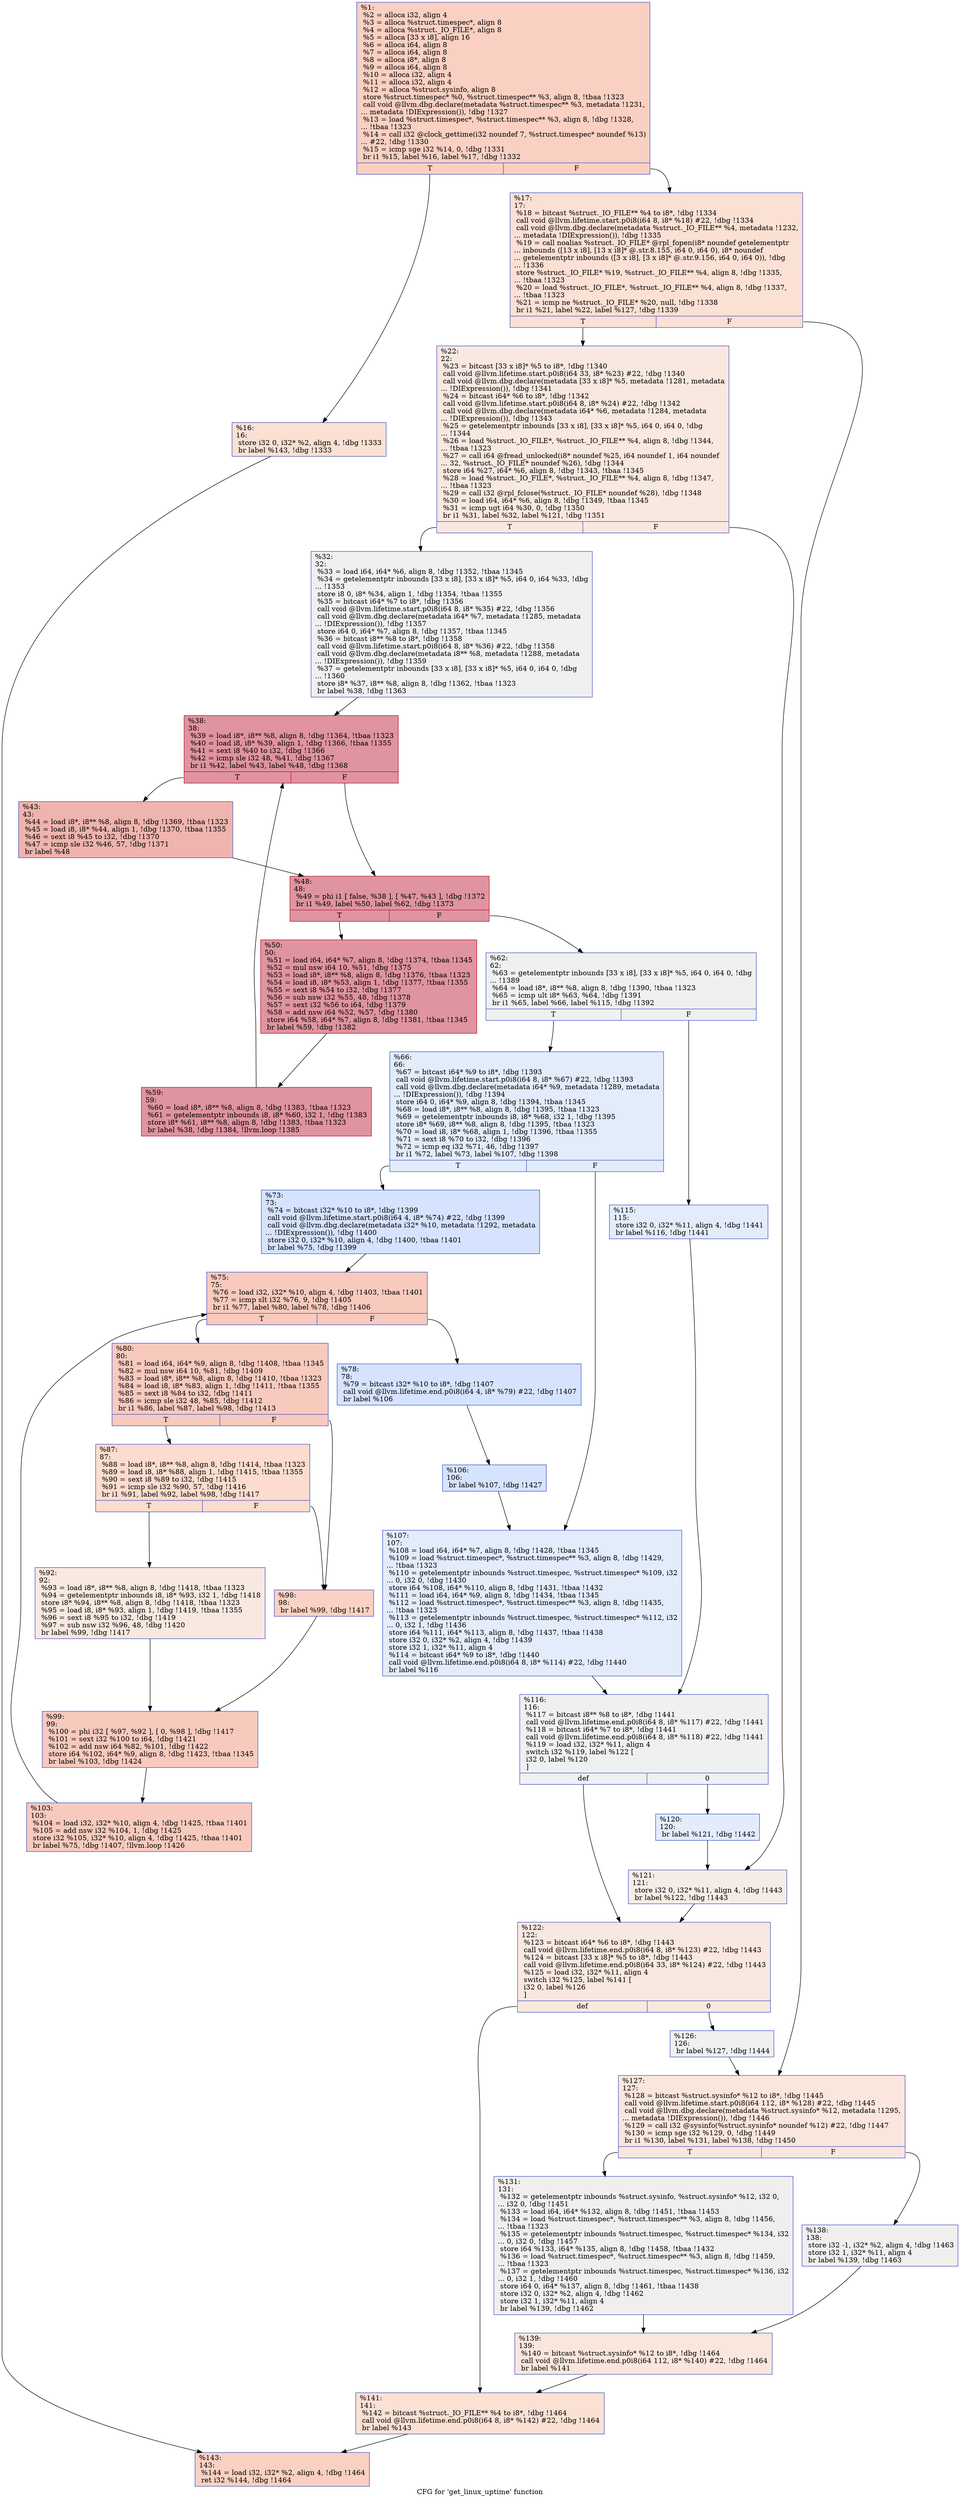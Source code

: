 digraph "CFG for 'get_linux_uptime' function" {
	label="CFG for 'get_linux_uptime' function";

	Node0x12a80d0 [shape=record,color="#3d50c3ff", style=filled, fillcolor="#f3947570",label="{%1:\l  %2 = alloca i32, align 4\l  %3 = alloca %struct.timespec*, align 8\l  %4 = alloca %struct._IO_FILE*, align 8\l  %5 = alloca [33 x i8], align 16\l  %6 = alloca i64, align 8\l  %7 = alloca i64, align 8\l  %8 = alloca i8*, align 8\l  %9 = alloca i64, align 8\l  %10 = alloca i32, align 4\l  %11 = alloca i32, align 4\l  %12 = alloca %struct.sysinfo, align 8\l  store %struct.timespec* %0, %struct.timespec** %3, align 8, !tbaa !1323\l  call void @llvm.dbg.declare(metadata %struct.timespec** %3, metadata !1231,\l... metadata !DIExpression()), !dbg !1327\l  %13 = load %struct.timespec*, %struct.timespec** %3, align 8, !dbg !1328,\l... !tbaa !1323\l  %14 = call i32 @clock_gettime(i32 noundef 7, %struct.timespec* noundef %13)\l... #22, !dbg !1330\l  %15 = icmp sge i32 %14, 0, !dbg !1331\l  br i1 %15, label %16, label %17, !dbg !1332\l|{<s0>T|<s1>F}}"];
	Node0x12a80d0:s0 -> Node0x12a8240;
	Node0x12a80d0:s1 -> Node0x12a8290;
	Node0x12a8240 [shape=record,color="#3d50c3ff", style=filled, fillcolor="#f7b99e70",label="{%16:\l16:                                               \l  store i32 0, i32* %2, align 4, !dbg !1333\l  br label %143, !dbg !1333\l}"];
	Node0x12a8240 -> Node0x12a8c90;
	Node0x12a8290 [shape=record,color="#3d50c3ff", style=filled, fillcolor="#f7b99e70",label="{%17:\l17:                                               \l  %18 = bitcast %struct._IO_FILE** %4 to i8*, !dbg !1334\l  call void @llvm.lifetime.start.p0i8(i64 8, i8* %18) #22, !dbg !1334\l  call void @llvm.dbg.declare(metadata %struct._IO_FILE** %4, metadata !1232,\l... metadata !DIExpression()), !dbg !1335\l  %19 = call noalias %struct._IO_FILE* @rpl_fopen(i8* noundef getelementptr\l... inbounds ([13 x i8], [13 x i8]* @.str.8.155, i64 0, i64 0), i8* noundef\l... getelementptr inbounds ([3 x i8], [3 x i8]* @.str.9.156, i64 0, i64 0)), !dbg\l... !1336\l  store %struct._IO_FILE* %19, %struct._IO_FILE** %4, align 8, !dbg !1335,\l... !tbaa !1323\l  %20 = load %struct._IO_FILE*, %struct._IO_FILE** %4, align 8, !dbg !1337,\l... !tbaa !1323\l  %21 = icmp ne %struct._IO_FILE* %20, null, !dbg !1338\l  br i1 %21, label %22, label %127, !dbg !1339\l|{<s0>T|<s1>F}}"];
	Node0x12a8290:s0 -> Node0x12a82e0;
	Node0x12a8290:s1 -> Node0x12a8b00;
	Node0x12a82e0 [shape=record,color="#3d50c3ff", style=filled, fillcolor="#f1ccb870",label="{%22:\l22:                                               \l  %23 = bitcast [33 x i8]* %5 to i8*, !dbg !1340\l  call void @llvm.lifetime.start.p0i8(i64 33, i8* %23) #22, !dbg !1340\l  call void @llvm.dbg.declare(metadata [33 x i8]* %5, metadata !1281, metadata\l... !DIExpression()), !dbg !1341\l  %24 = bitcast i64* %6 to i8*, !dbg !1342\l  call void @llvm.lifetime.start.p0i8(i64 8, i8* %24) #22, !dbg !1342\l  call void @llvm.dbg.declare(metadata i64* %6, metadata !1284, metadata\l... !DIExpression()), !dbg !1343\l  %25 = getelementptr inbounds [33 x i8], [33 x i8]* %5, i64 0, i64 0, !dbg\l... !1344\l  %26 = load %struct._IO_FILE*, %struct._IO_FILE** %4, align 8, !dbg !1344,\l... !tbaa !1323\l  %27 = call i64 @fread_unlocked(i8* noundef %25, i64 noundef 1, i64 noundef\l... 32, %struct._IO_FILE* noundef %26), !dbg !1344\l  store i64 %27, i64* %6, align 8, !dbg !1343, !tbaa !1345\l  %28 = load %struct._IO_FILE*, %struct._IO_FILE** %4, align 8, !dbg !1347,\l... !tbaa !1323\l  %29 = call i32 @rpl_fclose(%struct._IO_FILE* noundef %28), !dbg !1348\l  %30 = load i64, i64* %6, align 8, !dbg !1349, !tbaa !1345\l  %31 = icmp ugt i64 %30, 0, !dbg !1350\l  br i1 %31, label %32, label %121, !dbg !1351\l|{<s0>T|<s1>F}}"];
	Node0x12a82e0:s0 -> Node0x12a8330;
	Node0x12a82e0:s1 -> Node0x12a8a10;
	Node0x12a8330 [shape=record,color="#3d50c3ff", style=filled, fillcolor="#dbdcde70",label="{%32:\l32:                                               \l  %33 = load i64, i64* %6, align 8, !dbg !1352, !tbaa !1345\l  %34 = getelementptr inbounds [33 x i8], [33 x i8]* %5, i64 0, i64 %33, !dbg\l... !1353\l  store i8 0, i8* %34, align 1, !dbg !1354, !tbaa !1355\l  %35 = bitcast i64* %7 to i8*, !dbg !1356\l  call void @llvm.lifetime.start.p0i8(i64 8, i8* %35) #22, !dbg !1356\l  call void @llvm.dbg.declare(metadata i64* %7, metadata !1285, metadata\l... !DIExpression()), !dbg !1357\l  store i64 0, i64* %7, align 8, !dbg !1357, !tbaa !1345\l  %36 = bitcast i8** %8 to i8*, !dbg !1358\l  call void @llvm.lifetime.start.p0i8(i64 8, i8* %36) #22, !dbg !1358\l  call void @llvm.dbg.declare(metadata i8** %8, metadata !1288, metadata\l... !DIExpression()), !dbg !1359\l  %37 = getelementptr inbounds [33 x i8], [33 x i8]* %5, i64 0, i64 0, !dbg\l... !1360\l  store i8* %37, i8** %8, align 8, !dbg !1362, !tbaa !1323\l  br label %38, !dbg !1363\l}"];
	Node0x12a8330 -> Node0x12a8380;
	Node0x12a8380 [shape=record,color="#b70d28ff", style=filled, fillcolor="#b70d2870",label="{%38:\l38:                                               \l  %39 = load i8*, i8** %8, align 8, !dbg !1364, !tbaa !1323\l  %40 = load i8, i8* %39, align 1, !dbg !1366, !tbaa !1355\l  %41 = sext i8 %40 to i32, !dbg !1366\l  %42 = icmp sle i32 48, %41, !dbg !1367\l  br i1 %42, label %43, label %48, !dbg !1368\l|{<s0>T|<s1>F}}"];
	Node0x12a8380:s0 -> Node0x12a83d0;
	Node0x12a8380:s1 -> Node0x12a8420;
	Node0x12a83d0 [shape=record,color="#3d50c3ff", style=filled, fillcolor="#d8564670",label="{%43:\l43:                                               \l  %44 = load i8*, i8** %8, align 8, !dbg !1369, !tbaa !1323\l  %45 = load i8, i8* %44, align 1, !dbg !1370, !tbaa !1355\l  %46 = sext i8 %45 to i32, !dbg !1370\l  %47 = icmp sle i32 %46, 57, !dbg !1371\l  br label %48\l}"];
	Node0x12a83d0 -> Node0x12a8420;
	Node0x12a8420 [shape=record,color="#b70d28ff", style=filled, fillcolor="#b70d2870",label="{%48:\l48:                                               \l  %49 = phi i1 [ false, %38 ], [ %47, %43 ], !dbg !1372\l  br i1 %49, label %50, label %62, !dbg !1373\l|{<s0>T|<s1>F}}"];
	Node0x12a8420:s0 -> Node0x12a8470;
	Node0x12a8420:s1 -> Node0x12a8510;
	Node0x12a8470 [shape=record,color="#b70d28ff", style=filled, fillcolor="#b70d2870",label="{%50:\l50:                                               \l  %51 = load i64, i64* %7, align 8, !dbg !1374, !tbaa !1345\l  %52 = mul nsw i64 10, %51, !dbg !1375\l  %53 = load i8*, i8** %8, align 8, !dbg !1376, !tbaa !1323\l  %54 = load i8, i8* %53, align 1, !dbg !1377, !tbaa !1355\l  %55 = sext i8 %54 to i32, !dbg !1377\l  %56 = sub nsw i32 %55, 48, !dbg !1378\l  %57 = sext i32 %56 to i64, !dbg !1379\l  %58 = add nsw i64 %52, %57, !dbg !1380\l  store i64 %58, i64* %7, align 8, !dbg !1381, !tbaa !1345\l  br label %59, !dbg !1382\l}"];
	Node0x12a8470 -> Node0x12a84c0;
	Node0x12a84c0 [shape=record,color="#b70d28ff", style=filled, fillcolor="#b70d2870",label="{%59:\l59:                                               \l  %60 = load i8*, i8** %8, align 8, !dbg !1383, !tbaa !1323\l  %61 = getelementptr inbounds i8, i8* %60, i32 1, !dbg !1383\l  store i8* %61, i8** %8, align 8, !dbg !1383, !tbaa !1323\l  br label %38, !dbg !1384, !llvm.loop !1385\l}"];
	Node0x12a84c0 -> Node0x12a8380;
	Node0x12a8510 [shape=record,color="#3d50c3ff", style=filled, fillcolor="#dbdcde70",label="{%62:\l62:                                               \l  %63 = getelementptr inbounds [33 x i8], [33 x i8]* %5, i64 0, i64 0, !dbg\l... !1389\l  %64 = load i8*, i8** %8, align 8, !dbg !1390, !tbaa !1323\l  %65 = icmp ult i8* %63, %64, !dbg !1391\l  br i1 %65, label %66, label %115, !dbg !1392\l|{<s0>T|<s1>F}}"];
	Node0x12a8510:s0 -> Node0x12a8560;
	Node0x12a8510:s1 -> Node0x12a8920;
	Node0x12a8560 [shape=record,color="#3d50c3ff", style=filled, fillcolor="#bfd3f670",label="{%66:\l66:                                               \l  %67 = bitcast i64* %9 to i8*, !dbg !1393\l  call void @llvm.lifetime.start.p0i8(i64 8, i8* %67) #22, !dbg !1393\l  call void @llvm.dbg.declare(metadata i64* %9, metadata !1289, metadata\l... !DIExpression()), !dbg !1394\l  store i64 0, i64* %9, align 8, !dbg !1394, !tbaa !1345\l  %68 = load i8*, i8** %8, align 8, !dbg !1395, !tbaa !1323\l  %69 = getelementptr inbounds i8, i8* %68, i32 1, !dbg !1395\l  store i8* %69, i8** %8, align 8, !dbg !1395, !tbaa !1323\l  %70 = load i8, i8* %68, align 1, !dbg !1396, !tbaa !1355\l  %71 = sext i8 %70 to i32, !dbg !1396\l  %72 = icmp eq i32 %71, 46, !dbg !1397\l  br i1 %72, label %73, label %107, !dbg !1398\l|{<s0>T|<s1>F}}"];
	Node0x12a8560:s0 -> Node0x12a85b0;
	Node0x12a8560:s1 -> Node0x12a88d0;
	Node0x12a85b0 [shape=record,color="#3d50c3ff", style=filled, fillcolor="#a1c0ff70",label="{%73:\l73:                                               \l  %74 = bitcast i32* %10 to i8*, !dbg !1399\l  call void @llvm.lifetime.start.p0i8(i64 4, i8* %74) #22, !dbg !1399\l  call void @llvm.dbg.declare(metadata i32* %10, metadata !1292, metadata\l... !DIExpression()), !dbg !1400\l  store i32 0, i32* %10, align 4, !dbg !1400, !tbaa !1401\l  br label %75, !dbg !1399\l}"];
	Node0x12a85b0 -> Node0x12a8600;
	Node0x12a8600 [shape=record,color="#3d50c3ff", style=filled, fillcolor="#ef886b70",label="{%75:\l75:                                               \l  %76 = load i32, i32* %10, align 4, !dbg !1403, !tbaa !1401\l  %77 = icmp slt i32 %76, 9, !dbg !1405\l  br i1 %77, label %80, label %78, !dbg !1406\l|{<s0>T|<s1>F}}"];
	Node0x12a8600:s0 -> Node0x12a86a0;
	Node0x12a8600:s1 -> Node0x12a8650;
	Node0x12a8650 [shape=record,color="#3d50c3ff", style=filled, fillcolor="#a1c0ff70",label="{%78:\l78:                                               \l  %79 = bitcast i32* %10 to i8*, !dbg !1407\l  call void @llvm.lifetime.end.p0i8(i64 4, i8* %79) #22, !dbg !1407\l  br label %106\l}"];
	Node0x12a8650 -> Node0x12a8880;
	Node0x12a86a0 [shape=record,color="#3d50c3ff", style=filled, fillcolor="#ef886b70",label="{%80:\l80:                                               \l  %81 = load i64, i64* %9, align 8, !dbg !1408, !tbaa !1345\l  %82 = mul nsw i64 10, %81, !dbg !1409\l  %83 = load i8*, i8** %8, align 8, !dbg !1410, !tbaa !1323\l  %84 = load i8, i8* %83, align 1, !dbg !1411, !tbaa !1355\l  %85 = sext i8 %84 to i32, !dbg !1411\l  %86 = icmp sle i32 48, %85, !dbg !1412\l  br i1 %86, label %87, label %98, !dbg !1413\l|{<s0>T|<s1>F}}"];
	Node0x12a86a0:s0 -> Node0x12a86f0;
	Node0x12a86a0:s1 -> Node0x12a8790;
	Node0x12a86f0 [shape=record,color="#3d50c3ff", style=filled, fillcolor="#f7af9170",label="{%87:\l87:                                               \l  %88 = load i8*, i8** %8, align 8, !dbg !1414, !tbaa !1323\l  %89 = load i8, i8* %88, align 1, !dbg !1415, !tbaa !1355\l  %90 = sext i8 %89 to i32, !dbg !1415\l  %91 = icmp sle i32 %90, 57, !dbg !1416\l  br i1 %91, label %92, label %98, !dbg !1417\l|{<s0>T|<s1>F}}"];
	Node0x12a86f0:s0 -> Node0x12a8740;
	Node0x12a86f0:s1 -> Node0x12a8790;
	Node0x12a8740 [shape=record,color="#3d50c3ff", style=filled, fillcolor="#f1ccb870",label="{%92:\l92:                                               \l  %93 = load i8*, i8** %8, align 8, !dbg !1418, !tbaa !1323\l  %94 = getelementptr inbounds i8, i8* %93, i32 1, !dbg !1418\l  store i8* %94, i8** %8, align 8, !dbg !1418, !tbaa !1323\l  %95 = load i8, i8* %93, align 1, !dbg !1419, !tbaa !1355\l  %96 = sext i8 %95 to i32, !dbg !1419\l  %97 = sub nsw i32 %96, 48, !dbg !1420\l  br label %99, !dbg !1417\l}"];
	Node0x12a8740 -> Node0x12a87e0;
	Node0x12a8790 [shape=record,color="#3d50c3ff", style=filled, fillcolor="#f4987a70",label="{%98:\l98:                                               \l  br label %99, !dbg !1417\l}"];
	Node0x12a8790 -> Node0x12a87e0;
	Node0x12a87e0 [shape=record,color="#3d50c3ff", style=filled, fillcolor="#ef886b70",label="{%99:\l99:                                               \l  %100 = phi i32 [ %97, %92 ], [ 0, %98 ], !dbg !1417\l  %101 = sext i32 %100 to i64, !dbg !1421\l  %102 = add nsw i64 %82, %101, !dbg !1422\l  store i64 %102, i64* %9, align 8, !dbg !1423, !tbaa !1345\l  br label %103, !dbg !1424\l}"];
	Node0x12a87e0 -> Node0x12a8830;
	Node0x12a8830 [shape=record,color="#3d50c3ff", style=filled, fillcolor="#ef886b70",label="{%103:\l103:                                              \l  %104 = load i32, i32* %10, align 4, !dbg !1425, !tbaa !1401\l  %105 = add nsw i32 %104, 1, !dbg !1425\l  store i32 %105, i32* %10, align 4, !dbg !1425, !tbaa !1401\l  br label %75, !dbg !1407, !llvm.loop !1426\l}"];
	Node0x12a8830 -> Node0x12a8600;
	Node0x12a8880 [shape=record,color="#3d50c3ff", style=filled, fillcolor="#a1c0ff70",label="{%106:\l106:                                              \l  br label %107, !dbg !1427\l}"];
	Node0x12a8880 -> Node0x12a88d0;
	Node0x12a88d0 [shape=record,color="#3d50c3ff", style=filled, fillcolor="#bfd3f670",label="{%107:\l107:                                              \l  %108 = load i64, i64* %7, align 8, !dbg !1428, !tbaa !1345\l  %109 = load %struct.timespec*, %struct.timespec** %3, align 8, !dbg !1429,\l... !tbaa !1323\l  %110 = getelementptr inbounds %struct.timespec, %struct.timespec* %109, i32\l... 0, i32 0, !dbg !1430\l  store i64 %108, i64* %110, align 8, !dbg !1431, !tbaa !1432\l  %111 = load i64, i64* %9, align 8, !dbg !1434, !tbaa !1345\l  %112 = load %struct.timespec*, %struct.timespec** %3, align 8, !dbg !1435,\l... !tbaa !1323\l  %113 = getelementptr inbounds %struct.timespec, %struct.timespec* %112, i32\l... 0, i32 1, !dbg !1436\l  store i64 %111, i64* %113, align 8, !dbg !1437, !tbaa !1438\l  store i32 0, i32* %2, align 4, !dbg !1439\l  store i32 1, i32* %11, align 4\l  %114 = bitcast i64* %9 to i8*, !dbg !1440\l  call void @llvm.lifetime.end.p0i8(i64 8, i8* %114) #22, !dbg !1440\l  br label %116\l}"];
	Node0x12a88d0 -> Node0x12a8970;
	Node0x12a8920 [shape=record,color="#3d50c3ff", style=filled, fillcolor="#bfd3f670",label="{%115:\l115:                                              \l  store i32 0, i32* %11, align 4, !dbg !1441\l  br label %116, !dbg !1441\l}"];
	Node0x12a8920 -> Node0x12a8970;
	Node0x12a8970 [shape=record,color="#3d50c3ff", style=filled, fillcolor="#dbdcde70",label="{%116:\l116:                                              \l  %117 = bitcast i8** %8 to i8*, !dbg !1441\l  call void @llvm.lifetime.end.p0i8(i64 8, i8* %117) #22, !dbg !1441\l  %118 = bitcast i64* %7 to i8*, !dbg !1441\l  call void @llvm.lifetime.end.p0i8(i64 8, i8* %118) #22, !dbg !1441\l  %119 = load i32, i32* %11, align 4\l  switch i32 %119, label %122 [\l    i32 0, label %120\l  ]\l|{<s0>def|<s1>0}}"];
	Node0x12a8970:s0 -> Node0x12a8a60;
	Node0x12a8970:s1 -> Node0x12a89c0;
	Node0x12a89c0 [shape=record,color="#3d50c3ff", style=filled, fillcolor="#bfd3f670",label="{%120:\l120:                                              \l  br label %121, !dbg !1442\l}"];
	Node0x12a89c0 -> Node0x12a8a10;
	Node0x12a8a10 [shape=record,color="#3d50c3ff", style=filled, fillcolor="#ead5c970",label="{%121:\l121:                                              \l  store i32 0, i32* %11, align 4, !dbg !1443\l  br label %122, !dbg !1443\l}"];
	Node0x12a8a10 -> Node0x12a8a60;
	Node0x12a8a60 [shape=record,color="#3d50c3ff", style=filled, fillcolor="#f1ccb870",label="{%122:\l122:                                              \l  %123 = bitcast i64* %6 to i8*, !dbg !1443\l  call void @llvm.lifetime.end.p0i8(i64 8, i8* %123) #22, !dbg !1443\l  %124 = bitcast [33 x i8]* %5 to i8*, !dbg !1443\l  call void @llvm.lifetime.end.p0i8(i64 33, i8* %124) #22, !dbg !1443\l  %125 = load i32, i32* %11, align 4\l  switch i32 %125, label %141 [\l    i32 0, label %126\l  ]\l|{<s0>def|<s1>0}}"];
	Node0x12a8a60:s0 -> Node0x12a8c40;
	Node0x12a8a60:s1 -> Node0x12a8ab0;
	Node0x12a8ab0 [shape=record,color="#3d50c3ff", style=filled, fillcolor="#dbdcde70",label="{%126:\l126:                                              \l  br label %127, !dbg !1444\l}"];
	Node0x12a8ab0 -> Node0x12a8b00;
	Node0x12a8b00 [shape=record,color="#3d50c3ff", style=filled, fillcolor="#f3c7b170",label="{%127:\l127:                                              \l  %128 = bitcast %struct.sysinfo* %12 to i8*, !dbg !1445\l  call void @llvm.lifetime.start.p0i8(i64 112, i8* %128) #22, !dbg !1445\l  call void @llvm.dbg.declare(metadata %struct.sysinfo* %12, metadata !1295,\l... metadata !DIExpression()), !dbg !1446\l  %129 = call i32 @sysinfo(%struct.sysinfo* noundef %12) #22, !dbg !1447\l  %130 = icmp sge i32 %129, 0, !dbg !1449\l  br i1 %130, label %131, label %138, !dbg !1450\l|{<s0>T|<s1>F}}"];
	Node0x12a8b00:s0 -> Node0x12a8b50;
	Node0x12a8b00:s1 -> Node0x12a8ba0;
	Node0x12a8b50 [shape=record,color="#3d50c3ff", style=filled, fillcolor="#e0dbd870",label="{%131:\l131:                                              \l  %132 = getelementptr inbounds %struct.sysinfo, %struct.sysinfo* %12, i32 0,\l... i32 0, !dbg !1451\l  %133 = load i64, i64* %132, align 8, !dbg !1451, !tbaa !1453\l  %134 = load %struct.timespec*, %struct.timespec** %3, align 8, !dbg !1456,\l... !tbaa !1323\l  %135 = getelementptr inbounds %struct.timespec, %struct.timespec* %134, i32\l... 0, i32 0, !dbg !1457\l  store i64 %133, i64* %135, align 8, !dbg !1458, !tbaa !1432\l  %136 = load %struct.timespec*, %struct.timespec** %3, align 8, !dbg !1459,\l... !tbaa !1323\l  %137 = getelementptr inbounds %struct.timespec, %struct.timespec* %136, i32\l... 0, i32 1, !dbg !1460\l  store i64 0, i64* %137, align 8, !dbg !1461, !tbaa !1438\l  store i32 0, i32* %2, align 4, !dbg !1462\l  store i32 1, i32* %11, align 4\l  br label %139, !dbg !1462\l}"];
	Node0x12a8b50 -> Node0x12a8bf0;
	Node0x12a8ba0 [shape=record,color="#3d50c3ff", style=filled, fillcolor="#e0dbd870",label="{%138:\l138:                                              \l  store i32 -1, i32* %2, align 4, !dbg !1463\l  store i32 1, i32* %11, align 4\l  br label %139, !dbg !1463\l}"];
	Node0x12a8ba0 -> Node0x12a8bf0;
	Node0x12a8bf0 [shape=record,color="#3d50c3ff", style=filled, fillcolor="#f3c7b170",label="{%139:\l139:                                              \l  %140 = bitcast %struct.sysinfo* %12 to i8*, !dbg !1464\l  call void @llvm.lifetime.end.p0i8(i64 112, i8* %140) #22, !dbg !1464\l  br label %141\l}"];
	Node0x12a8bf0 -> Node0x12a8c40;
	Node0x12a8c40 [shape=record,color="#3d50c3ff", style=filled, fillcolor="#f7b99e70",label="{%141:\l141:                                              \l  %142 = bitcast %struct._IO_FILE** %4 to i8*, !dbg !1464\l  call void @llvm.lifetime.end.p0i8(i64 8, i8* %142) #22, !dbg !1464\l  br label %143\l}"];
	Node0x12a8c40 -> Node0x12a8c90;
	Node0x12a8c90 [shape=record,color="#3d50c3ff", style=filled, fillcolor="#f3947570",label="{%143:\l143:                                              \l  %144 = load i32, i32* %2, align 4, !dbg !1464\l  ret i32 %144, !dbg !1464\l}"];
}

